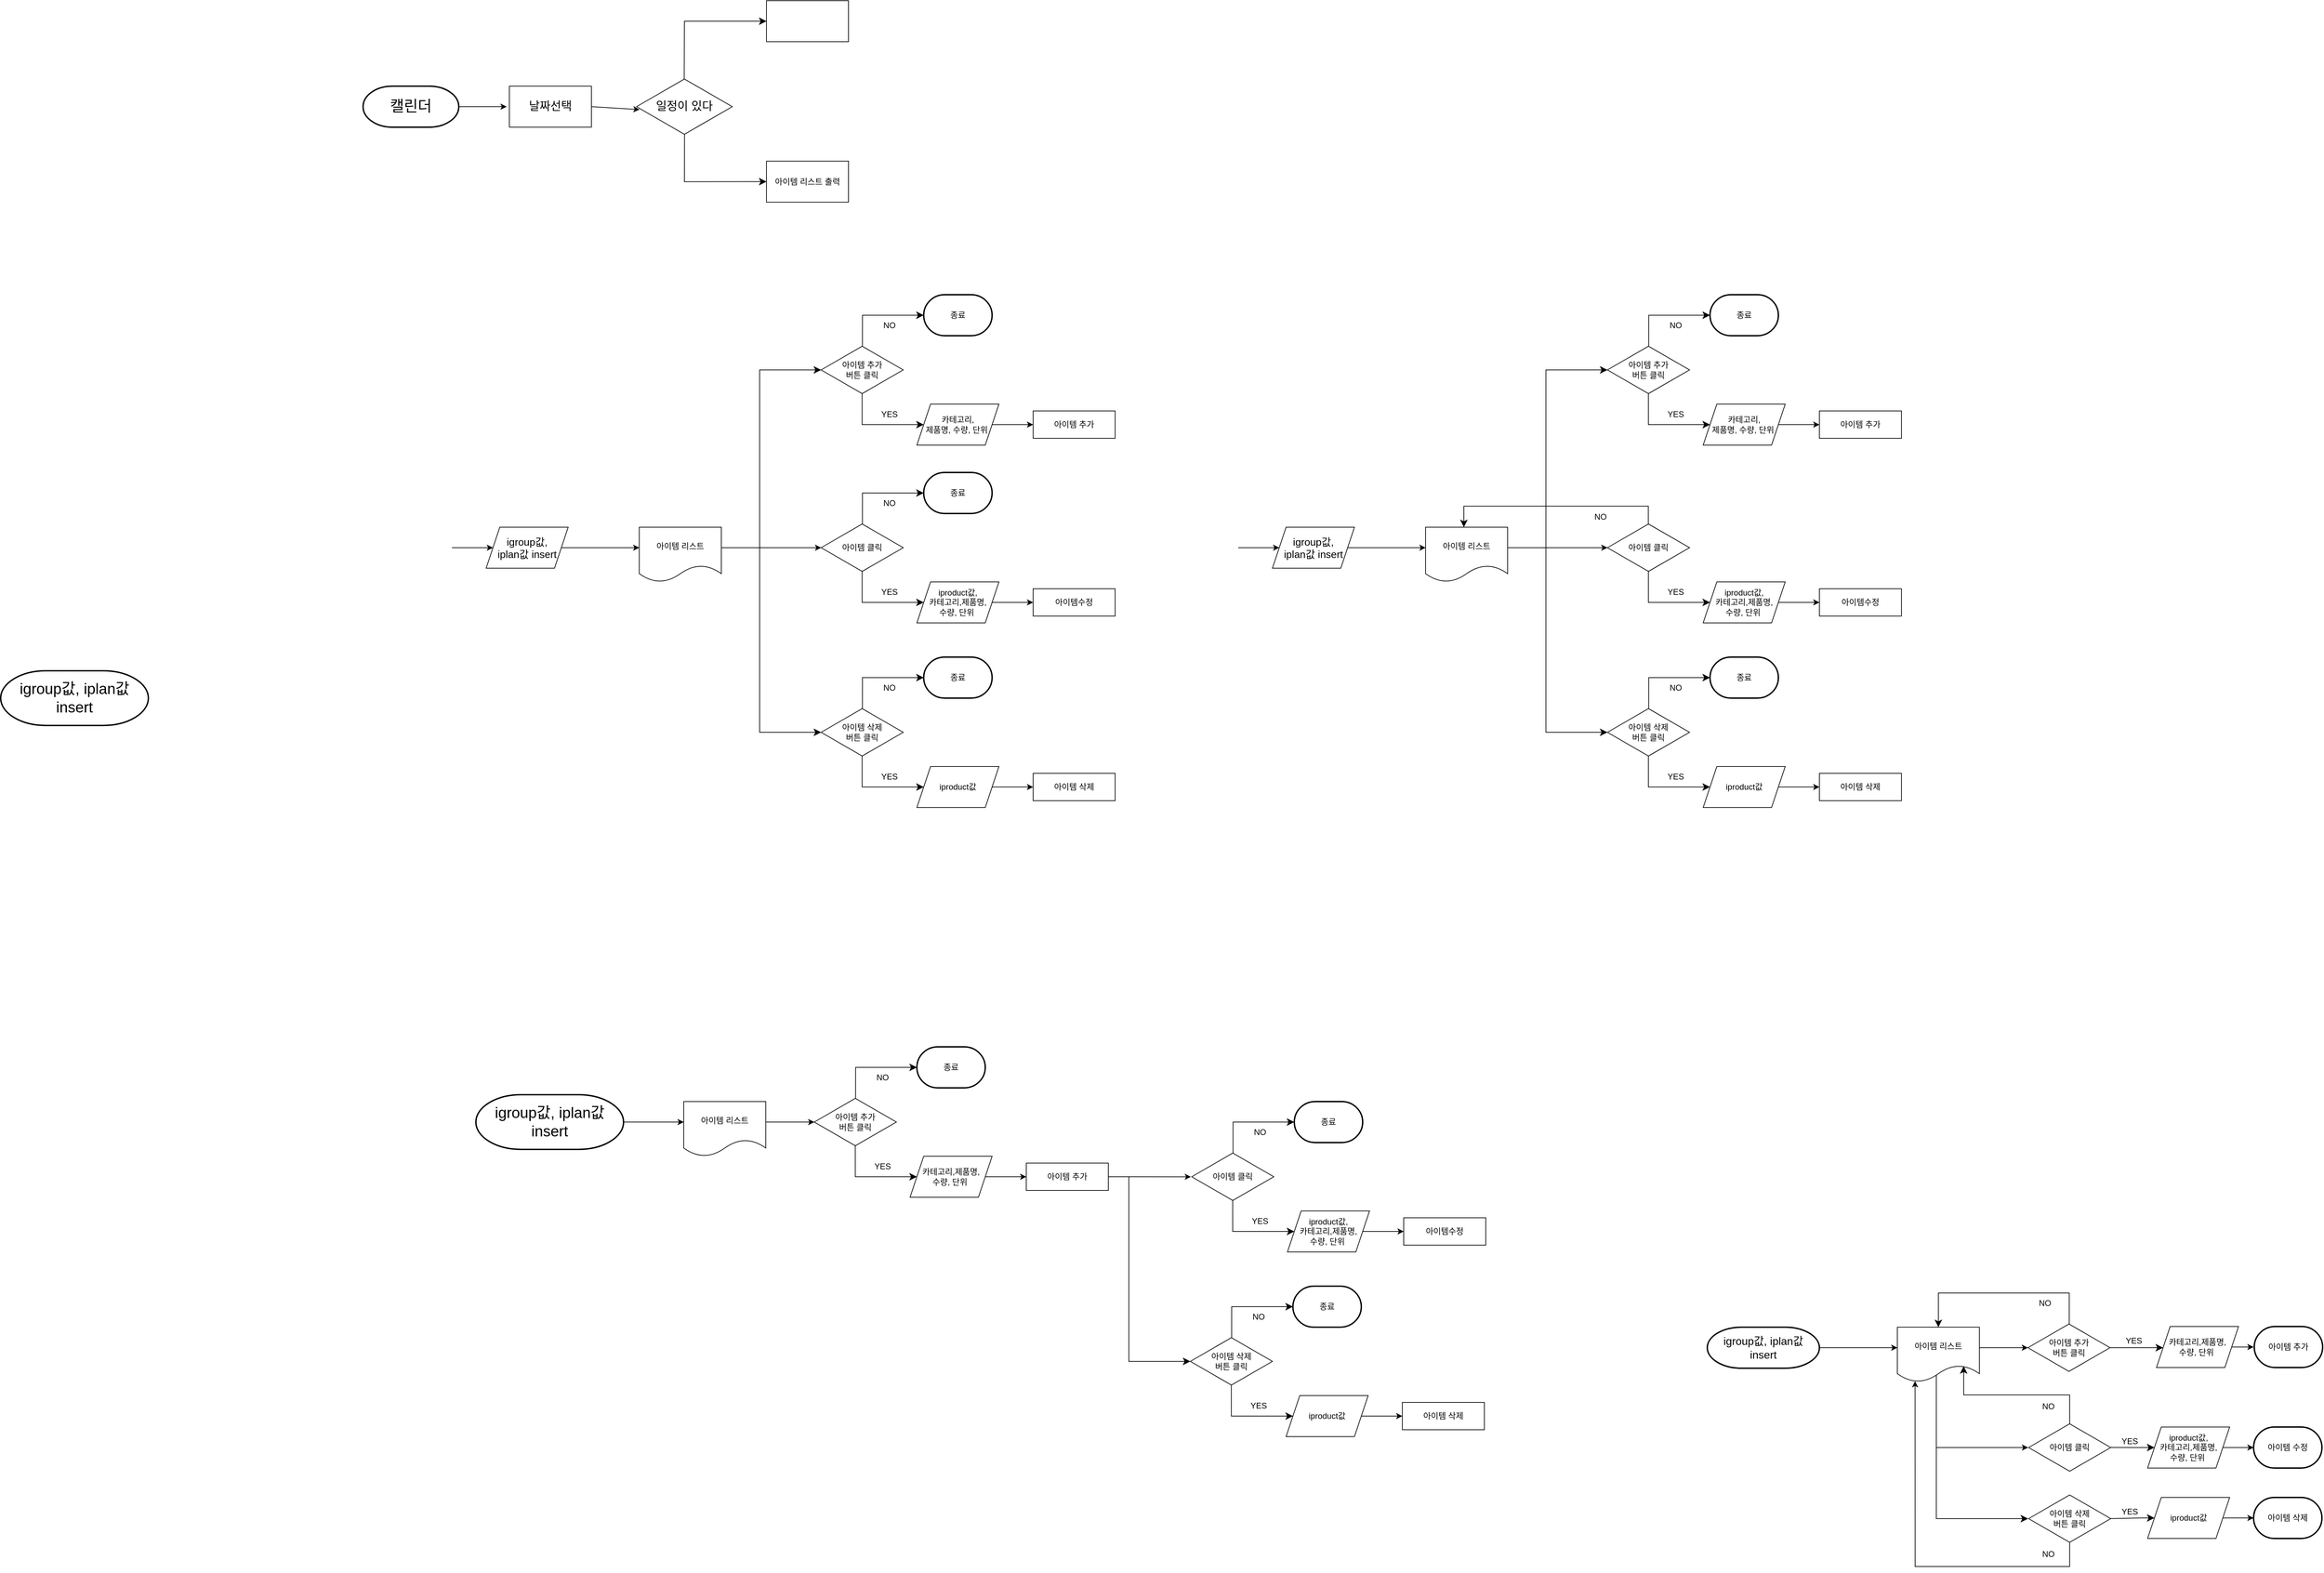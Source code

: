 <mxfile version="21.6.1" type="github">
  <diagram name="페이지-1" id="CzQE8o6cjuPT0NPIpDWt">
    <mxGraphModel dx="2514" dy="2061" grid="1" gridSize="10" guides="1" tooltips="1" connect="1" arrows="1" fold="1" page="1" pageScale="1" pageWidth="827" pageHeight="1169" math="0" shadow="0">
      <root>
        <mxCell id="0" />
        <mxCell id="1" parent="0" />
        <mxCell id="9wW0anUBlSHxmnLjOX-P-1" value="&lt;font style=&quot;font-size: 22px;&quot;&gt;캘린더&lt;/font&gt;" style="strokeWidth=2;html=1;shape=mxgraph.flowchart.terminator;whiteSpace=wrap;labelBackgroundColor=none;rounded=0;" parent="1" vertex="1">
          <mxGeometry x="-30" y="-95" width="140" height="60" as="geometry" />
        </mxCell>
        <mxCell id="9wW0anUBlSHxmnLjOX-P-4" value="" style="endArrow=classic;html=1;rounded=0;exitX=1;exitY=0.5;exitDx=0;exitDy=0;exitPerimeter=0;labelBackgroundColor=none;fontColor=default;" parent="1" source="9wW0anUBlSHxmnLjOX-P-1" edge="1">
          <mxGeometry width="50" height="50" relative="1" as="geometry">
            <mxPoint x="280" y="135" as="sourcePoint" />
            <mxPoint x="180" y="-65" as="targetPoint" />
          </mxGeometry>
        </mxCell>
        <mxCell id="9wW0anUBlSHxmnLjOX-P-6" value="아이템 리스트 출력" style="rounded=0;whiteSpace=wrap;html=1;labelBackgroundColor=none;" parent="1" vertex="1">
          <mxGeometry x="560" y="14.68" width="120" height="60" as="geometry" />
        </mxCell>
        <mxCell id="9wW0anUBlSHxmnLjOX-P-7" value="&lt;span style=&quot;font-size: 17px;&quot;&gt;일정이 있다&lt;br&gt;&lt;/span&gt;" style="html=1;whiteSpace=wrap;aspect=fixed;shape=isoRectangle;labelBackgroundColor=none;rounded=0;" parent="1" vertex="1">
          <mxGeometry x="370" y="-107" width="140" height="84" as="geometry" />
        </mxCell>
        <mxCell id="9wW0anUBlSHxmnLjOX-P-8" value="" style="edgeStyle=segmentEdgeStyle;endArrow=classic;html=1;curved=0;rounded=0;endSize=8;startSize=8;exitX=0.501;exitY=0.979;exitDx=0;exitDy=0;exitPerimeter=0;labelBackgroundColor=none;fontColor=default;" parent="1" source="9wW0anUBlSHxmnLjOX-P-7" edge="1">
          <mxGeometry width="50" height="50" relative="1" as="geometry">
            <mxPoint x="439.86" y="5.684e-14" as="sourcePoint" />
            <mxPoint x="560" y="44.68" as="targetPoint" />
            <Array as="points">
              <mxPoint x="440" y="6" />
              <mxPoint x="440" y="45" />
            </Array>
          </mxGeometry>
        </mxCell>
        <mxCell id="9wW0anUBlSHxmnLjOX-P-9" value="&lt;font style=&quot;font-size: 17px;&quot;&gt;날짜선택&lt;/font&gt;" style="rounded=0;whiteSpace=wrap;html=1;labelBackgroundColor=none;" parent="1" vertex="1">
          <mxGeometry x="184" y="-95" width="120" height="60" as="geometry" />
        </mxCell>
        <mxCell id="9wW0anUBlSHxmnLjOX-P-12" value="" style="endArrow=classic;html=1;rounded=0;exitX=1;exitY=0.5;exitDx=0;exitDy=0;entryX=0.031;entryY=0.551;entryDx=0;entryDy=0;entryPerimeter=0;labelBackgroundColor=none;fontColor=default;" parent="1" source="9wW0anUBlSHxmnLjOX-P-9" target="9wW0anUBlSHxmnLjOX-P-7" edge="1">
          <mxGeometry width="50" height="50" relative="1" as="geometry">
            <mxPoint x="400" y="365" as="sourcePoint" />
            <mxPoint x="490" y="175" as="targetPoint" />
          </mxGeometry>
        </mxCell>
        <mxCell id="9wW0anUBlSHxmnLjOX-P-13" value="" style="rounded=0;whiteSpace=wrap;html=1;labelBackgroundColor=none;" parent="1" vertex="1">
          <mxGeometry x="560" y="-220" width="120" height="60" as="geometry" />
        </mxCell>
        <mxCell id="9wW0anUBlSHxmnLjOX-P-14" value="" style="edgeStyle=segmentEdgeStyle;endArrow=classic;html=1;curved=0;rounded=0;endSize=8;startSize=8;exitX=0.498;exitY=0.023;exitDx=0;exitDy=0;exitPerimeter=0;labelBackgroundColor=none;fontColor=default;" parent="1" source="9wW0anUBlSHxmnLjOX-P-7" edge="1">
          <mxGeometry width="50" height="50" relative="1" as="geometry">
            <mxPoint x="440" y="-101" as="sourcePoint" />
            <mxPoint x="560" y="-190" as="targetPoint" />
            <Array as="points">
              <mxPoint x="440" y="-111" />
              <mxPoint x="440" y="-111" />
              <mxPoint x="440" y="-190" />
            </Array>
          </mxGeometry>
        </mxCell>
        <mxCell id="9wW0anUBlSHxmnLjOX-P-20" value="&lt;span style=&quot;font-size: 22px;&quot;&gt;igroup값, iplan값 &lt;br&gt;insert&lt;/span&gt;" style="strokeWidth=2;html=1;shape=mxgraph.flowchart.terminator;whiteSpace=wrap;labelBackgroundColor=none;rounded=0;" parent="1" vertex="1">
          <mxGeometry x="-560" y="760" width="216" height="80" as="geometry" />
        </mxCell>
        <mxCell id="9wW0anUBlSHxmnLjOX-P-21" value="" style="endArrow=classic;html=1;rounded=0;labelBackgroundColor=none;fontColor=default;exitX=1;exitY=0.5;exitDx=0;exitDy=0;" parent="1" source="u_mOpf1orK06N7zwf1A7-1" edge="1">
          <mxGeometry width="50" height="50" relative="1" as="geometry">
            <mxPoint x="268" y="554" as="sourcePoint" />
            <mxPoint x="374" y="580" as="targetPoint" />
          </mxGeometry>
        </mxCell>
        <mxCell id="9wW0anUBlSHxmnLjOX-P-25" value="" style="endArrow=classic;html=1;rounded=0;exitX=1;exitY=0.5;exitDx=0;exitDy=0;labelBackgroundColor=none;fontColor=default;" parent="1" edge="1">
          <mxGeometry width="50" height="50" relative="1" as="geometry">
            <mxPoint x="494" y="580" as="sourcePoint" />
            <mxPoint x="640" y="580" as="targetPoint" />
          </mxGeometry>
        </mxCell>
        <mxCell id="9wW0anUBlSHxmnLjOX-P-26" value="" style="edgeStyle=segmentEdgeStyle;endArrow=classic;html=1;curved=0;rounded=0;endSize=8;startSize=8;labelBackgroundColor=none;fontColor=default;" parent="1" edge="1">
          <mxGeometry width="50" height="50" relative="1" as="geometry">
            <mxPoint x="550" y="580" as="sourcePoint" />
            <mxPoint x="640" y="320" as="targetPoint" />
            <Array as="points">
              <mxPoint x="550" y="320" />
              <mxPoint x="600" y="320" />
            </Array>
          </mxGeometry>
        </mxCell>
        <mxCell id="9wW0anUBlSHxmnLjOX-P-29" value="아이템 추가" style="rounded=0;whiteSpace=wrap;html=1;labelBackgroundColor=none;" parent="1" vertex="1">
          <mxGeometry x="950" y="380" width="120" height="40" as="geometry" />
        </mxCell>
        <mxCell id="9wW0anUBlSHxmnLjOX-P-33" value="아이템 리스트" style="shape=document;whiteSpace=wrap;html=1;boundedLbl=1;labelBackgroundColor=none;rounded=0;" parent="1" vertex="1">
          <mxGeometry x="374" y="550" width="120" height="80" as="geometry" />
        </mxCell>
        <mxCell id="9wW0anUBlSHxmnLjOX-P-34" value="카테고리,&lt;br&gt;제품명, 수량, 단위&amp;nbsp;" style="shape=parallelogram;perimeter=parallelogramPerimeter;whiteSpace=wrap;html=1;fixedSize=1;labelBackgroundColor=none;rounded=0;" parent="1" vertex="1">
          <mxGeometry x="780" y="370" width="120" height="60" as="geometry" />
        </mxCell>
        <mxCell id="9wW0anUBlSHxmnLjOX-P-35" value="" style="endArrow=classic;html=1;rounded=0;entryX=0;entryY=0.5;entryDx=0;entryDy=0;exitX=1;exitY=0.5;exitDx=0;exitDy=0;labelBackgroundColor=none;fontColor=default;" parent="1" source="9wW0anUBlSHxmnLjOX-P-34" target="9wW0anUBlSHxmnLjOX-P-29" edge="1">
          <mxGeometry width="50" height="50" relative="1" as="geometry">
            <mxPoint x="1130" y="450" as="sourcePoint" />
            <mxPoint x="1150" y="410" as="targetPoint" />
          </mxGeometry>
        </mxCell>
        <mxCell id="9wW0anUBlSHxmnLjOX-P-36" value="아이템 추가&lt;br&gt;버튼 클릭" style="html=1;whiteSpace=wrap;aspect=fixed;shape=isoRectangle;labelBackgroundColor=none;rounded=0;" parent="1" vertex="1">
          <mxGeometry x="640" y="284" width="120" height="72" as="geometry" />
        </mxCell>
        <mxCell id="9wW0anUBlSHxmnLjOX-P-38" value="" style="edgeStyle=segmentEdgeStyle;endArrow=classic;html=1;curved=0;rounded=0;endSize=8;startSize=8;exitX=0.499;exitY=0.969;exitDx=0;exitDy=0;exitPerimeter=0;entryX=0;entryY=0.5;entryDx=0;entryDy=0;labelBackgroundColor=none;fontColor=default;" parent="1" source="9wW0anUBlSHxmnLjOX-P-36" target="9wW0anUBlSHxmnLjOX-P-34" edge="1">
          <mxGeometry width="50" height="50" relative="1" as="geometry">
            <mxPoint x="700" y="356" as="sourcePoint" />
            <mxPoint x="760" y="390" as="targetPoint" />
            <Array as="points">
              <mxPoint x="700" y="400" />
            </Array>
          </mxGeometry>
        </mxCell>
        <mxCell id="9wW0anUBlSHxmnLjOX-P-39" value="YES" style="text;html=1;strokeColor=none;fillColor=none;align=center;verticalAlign=middle;whiteSpace=wrap;rounded=0;labelBackgroundColor=none;" parent="1" vertex="1">
          <mxGeometry x="710" y="370" width="60" height="30" as="geometry" />
        </mxCell>
        <mxCell id="9wW0anUBlSHxmnLjOX-P-40" value="" style="edgeStyle=segmentEdgeStyle;endArrow=classic;html=1;curved=0;rounded=0;endSize=8;startSize=8;exitX=0.503;exitY=0.028;exitDx=0;exitDy=0;exitPerimeter=0;labelBackgroundColor=none;fontColor=default;" parent="1" source="9wW0anUBlSHxmnLjOX-P-36" edge="1">
          <mxGeometry width="50" height="50" relative="1" as="geometry">
            <mxPoint x="700" y="280" as="sourcePoint" />
            <mxPoint x="790" y="240" as="targetPoint" />
            <Array as="points">
              <mxPoint x="700" y="240" />
            </Array>
          </mxGeometry>
        </mxCell>
        <mxCell id="9wW0anUBlSHxmnLjOX-P-41" value="NO" style="text;html=1;strokeColor=none;fillColor=none;align=center;verticalAlign=middle;whiteSpace=wrap;rounded=0;labelBackgroundColor=none;" parent="1" vertex="1">
          <mxGeometry x="710" y="240" width="60" height="30" as="geometry" />
        </mxCell>
        <mxCell id="9wW0anUBlSHxmnLjOX-P-42" value="종료" style="strokeWidth=2;html=1;shape=mxgraph.flowchart.terminator;whiteSpace=wrap;labelBackgroundColor=none;rounded=0;" parent="1" vertex="1">
          <mxGeometry x="790" y="210" width="100" height="60" as="geometry" />
        </mxCell>
        <mxCell id="9wW0anUBlSHxmnLjOX-P-43" value="아이템 클릭" style="html=1;whiteSpace=wrap;aspect=fixed;shape=isoRectangle;labelBackgroundColor=none;rounded=0;" parent="1" vertex="1">
          <mxGeometry x="640" y="544" width="120" height="72" as="geometry" />
        </mxCell>
        <mxCell id="9wW0anUBlSHxmnLjOX-P-44" value="" style="edgeStyle=segmentEdgeStyle;endArrow=classic;html=1;curved=0;rounded=0;endSize=8;startSize=8;exitX=0.503;exitY=0.028;exitDx=0;exitDy=0;exitPerimeter=0;labelBackgroundColor=none;fontColor=default;" parent="1" source="9wW0anUBlSHxmnLjOX-P-43" edge="1">
          <mxGeometry width="50" height="50" relative="1" as="geometry">
            <mxPoint x="700" y="540" as="sourcePoint" />
            <mxPoint x="790" y="500" as="targetPoint" />
            <Array as="points">
              <mxPoint x="700" y="500" />
            </Array>
          </mxGeometry>
        </mxCell>
        <mxCell id="9wW0anUBlSHxmnLjOX-P-45" value="NO" style="text;html=1;strokeColor=none;fillColor=none;align=center;verticalAlign=middle;whiteSpace=wrap;rounded=0;labelBackgroundColor=none;" parent="1" vertex="1">
          <mxGeometry x="710" y="500" width="60" height="30" as="geometry" />
        </mxCell>
        <mxCell id="9wW0anUBlSHxmnLjOX-P-46" value="종료" style="strokeWidth=2;html=1;shape=mxgraph.flowchart.terminator;whiteSpace=wrap;labelBackgroundColor=none;rounded=0;" parent="1" vertex="1">
          <mxGeometry x="790" y="470" width="100" height="60" as="geometry" />
        </mxCell>
        <mxCell id="9wW0anUBlSHxmnLjOX-P-47" value="" style="edgeStyle=segmentEdgeStyle;endArrow=classic;html=1;curved=0;rounded=0;endSize=8;startSize=8;exitX=0.499;exitY=0.969;exitDx=0;exitDy=0;exitPerimeter=0;entryX=0;entryY=0.5;entryDx=0;entryDy=0;labelBackgroundColor=none;fontColor=default;" parent="1" source="9wW0anUBlSHxmnLjOX-P-43" target="9wW0anUBlSHxmnLjOX-P-49" edge="1">
          <mxGeometry width="50" height="50" relative="1" as="geometry">
            <mxPoint x="700" y="616" as="sourcePoint" />
            <mxPoint x="760" y="650" as="targetPoint" />
            <Array as="points">
              <mxPoint x="700" y="660" />
            </Array>
          </mxGeometry>
        </mxCell>
        <mxCell id="9wW0anUBlSHxmnLjOX-P-48" value="YES" style="text;html=1;strokeColor=none;fillColor=none;align=center;verticalAlign=middle;whiteSpace=wrap;rounded=0;labelBackgroundColor=none;" parent="1" vertex="1">
          <mxGeometry x="710" y="630" width="60" height="30" as="geometry" />
        </mxCell>
        <mxCell id="9wW0anUBlSHxmnLjOX-P-49" value="iproduct값, &lt;br&gt;카테고리,제품명, &lt;br&gt;수량, 단위&amp;nbsp;" style="shape=parallelogram;perimeter=parallelogramPerimeter;whiteSpace=wrap;html=1;fixedSize=1;labelBackgroundColor=none;rounded=0;" parent="1" vertex="1">
          <mxGeometry x="780" y="630" width="120" height="60" as="geometry" />
        </mxCell>
        <mxCell id="9wW0anUBlSHxmnLjOX-P-50" value="" style="endArrow=classic;html=1;rounded=0;entryX=0;entryY=0.5;entryDx=0;entryDy=0;exitX=1;exitY=0.5;exitDx=0;exitDy=0;labelBackgroundColor=none;fontColor=default;" parent="1" source="9wW0anUBlSHxmnLjOX-P-49" target="9wW0anUBlSHxmnLjOX-P-51" edge="1">
          <mxGeometry width="50" height="50" relative="1" as="geometry">
            <mxPoint x="1130" y="710" as="sourcePoint" />
            <mxPoint x="1150" y="670" as="targetPoint" />
          </mxGeometry>
        </mxCell>
        <mxCell id="9wW0anUBlSHxmnLjOX-P-51" value="아이템수정" style="rounded=0;whiteSpace=wrap;html=1;labelBackgroundColor=none;" parent="1" vertex="1">
          <mxGeometry x="950" y="640" width="120" height="40" as="geometry" />
        </mxCell>
        <mxCell id="9wW0anUBlSHxmnLjOX-P-52" value="아이템 삭제" style="rounded=0;whiteSpace=wrap;html=1;labelBackgroundColor=none;" parent="1" vertex="1">
          <mxGeometry x="950" y="910" width="120" height="40" as="geometry" />
        </mxCell>
        <mxCell id="9wW0anUBlSHxmnLjOX-P-53" value="iproduct값" style="shape=parallelogram;perimeter=parallelogramPerimeter;whiteSpace=wrap;html=1;fixedSize=1;labelBackgroundColor=none;rounded=0;" parent="1" vertex="1">
          <mxGeometry x="780" y="900" width="120" height="60" as="geometry" />
        </mxCell>
        <mxCell id="9wW0anUBlSHxmnLjOX-P-54" value="" style="endArrow=classic;html=1;rounded=0;entryX=0;entryY=0.5;entryDx=0;entryDy=0;exitX=1;exitY=0.5;exitDx=0;exitDy=0;labelBackgroundColor=none;fontColor=default;" parent="1" source="9wW0anUBlSHxmnLjOX-P-53" target="9wW0anUBlSHxmnLjOX-P-52" edge="1">
          <mxGeometry width="50" height="50" relative="1" as="geometry">
            <mxPoint x="1130" y="980" as="sourcePoint" />
            <mxPoint x="1150" y="940" as="targetPoint" />
          </mxGeometry>
        </mxCell>
        <mxCell id="9wW0anUBlSHxmnLjOX-P-55" value="" style="edgeStyle=segmentEdgeStyle;endArrow=classic;html=1;curved=0;rounded=0;endSize=8;startSize=8;exitX=0.499;exitY=0.969;exitDx=0;exitDy=0;exitPerimeter=0;entryX=0;entryY=0.5;entryDx=0;entryDy=0;labelBackgroundColor=none;fontColor=default;" parent="1" source="9wW0anUBlSHxmnLjOX-P-61" target="9wW0anUBlSHxmnLjOX-P-53" edge="1">
          <mxGeometry width="50" height="50" relative="1" as="geometry">
            <mxPoint x="700" y="886" as="sourcePoint" />
            <mxPoint x="760" y="920" as="targetPoint" />
            <Array as="points">
              <mxPoint x="700" y="930" />
            </Array>
          </mxGeometry>
        </mxCell>
        <mxCell id="9wW0anUBlSHxmnLjOX-P-56" value="YES" style="text;html=1;strokeColor=none;fillColor=none;align=center;verticalAlign=middle;whiteSpace=wrap;rounded=0;labelBackgroundColor=none;" parent="1" vertex="1">
          <mxGeometry x="710" y="900" width="60" height="30" as="geometry" />
        </mxCell>
        <mxCell id="9wW0anUBlSHxmnLjOX-P-57" value="" style="edgeStyle=segmentEdgeStyle;endArrow=classic;html=1;curved=0;rounded=0;endSize=8;startSize=8;exitX=0.503;exitY=0.028;exitDx=0;exitDy=0;exitPerimeter=0;labelBackgroundColor=none;fontColor=default;" parent="1" source="9wW0anUBlSHxmnLjOX-P-61" edge="1">
          <mxGeometry width="50" height="50" relative="1" as="geometry">
            <mxPoint x="700" y="810" as="sourcePoint" />
            <mxPoint x="790" y="770" as="targetPoint" />
            <Array as="points">
              <mxPoint x="700" y="770" />
            </Array>
          </mxGeometry>
        </mxCell>
        <mxCell id="9wW0anUBlSHxmnLjOX-P-58" value="NO" style="text;html=1;strokeColor=none;fillColor=none;align=center;verticalAlign=middle;whiteSpace=wrap;rounded=0;labelBackgroundColor=none;" parent="1" vertex="1">
          <mxGeometry x="710" y="770" width="60" height="30" as="geometry" />
        </mxCell>
        <mxCell id="9wW0anUBlSHxmnLjOX-P-59" value="종료" style="strokeWidth=2;html=1;shape=mxgraph.flowchart.terminator;whiteSpace=wrap;labelBackgroundColor=none;rounded=0;" parent="1" vertex="1">
          <mxGeometry x="790" y="740" width="100" height="60" as="geometry" />
        </mxCell>
        <mxCell id="9wW0anUBlSHxmnLjOX-P-60" value="" style="edgeStyle=segmentEdgeStyle;endArrow=classic;html=1;curved=0;rounded=0;endSize=8;startSize=8;labelBackgroundColor=none;fontColor=default;" parent="1" edge="1">
          <mxGeometry width="50" height="50" relative="1" as="geometry">
            <mxPoint x="550" y="580" as="sourcePoint" />
            <mxPoint x="640" y="850" as="targetPoint" />
            <Array as="points">
              <mxPoint x="550" y="850" />
              <mxPoint x="600" y="850" />
            </Array>
          </mxGeometry>
        </mxCell>
        <mxCell id="9wW0anUBlSHxmnLjOX-P-61" value="아이템 삭제&lt;br&gt;버튼 클릭" style="html=1;whiteSpace=wrap;aspect=fixed;shape=isoRectangle;labelBackgroundColor=none;rounded=0;" parent="1" vertex="1">
          <mxGeometry x="640" y="814" width="120" height="72" as="geometry" />
        </mxCell>
        <mxCell id="9wW0anUBlSHxmnLjOX-P-62" value="&lt;span style=&quot;font-size: 22px;&quot;&gt;igroup값, iplan값 &lt;br&gt;insert&lt;/span&gt;" style="strokeWidth=2;html=1;shape=mxgraph.flowchart.terminator;whiteSpace=wrap;labelBackgroundColor=none;rounded=0;" parent="1" vertex="1">
          <mxGeometry x="135" y="1380" width="216" height="80" as="geometry" />
        </mxCell>
        <mxCell id="9wW0anUBlSHxmnLjOX-P-63" value="" style="endArrow=classic;html=1;rounded=0;exitX=1;exitY=0.5;exitDx=0;exitDy=0;exitPerimeter=0;labelBackgroundColor=none;fontColor=default;" parent="1" source="9wW0anUBlSHxmnLjOX-P-62" edge="1">
          <mxGeometry width="50" height="50" relative="1" as="geometry">
            <mxPoint x="459" y="1460" as="sourcePoint" />
            <mxPoint x="439" y="1420" as="targetPoint" />
          </mxGeometry>
        </mxCell>
        <mxCell id="9wW0anUBlSHxmnLjOX-P-64" value="" style="endArrow=classic;html=1;rounded=0;exitX=1;exitY=0.5;exitDx=0;exitDy=0;labelBackgroundColor=none;fontColor=default;" parent="1" edge="1">
          <mxGeometry width="50" height="50" relative="1" as="geometry">
            <mxPoint x="484" y="1420" as="sourcePoint" />
            <mxPoint x="630" y="1420" as="targetPoint" />
          </mxGeometry>
        </mxCell>
        <mxCell id="9wW0anUBlSHxmnLjOX-P-67" value="아이템 리스트" style="shape=document;whiteSpace=wrap;html=1;boundedLbl=1;labelBackgroundColor=none;rounded=0;" parent="1" vertex="1">
          <mxGeometry x="439" y="1390" width="120" height="80" as="geometry" />
        </mxCell>
        <mxCell id="9wW0anUBlSHxmnLjOX-P-76" value="아이템 추가&lt;br&gt;버튼 클릭" style="html=1;whiteSpace=wrap;aspect=fixed;shape=isoRectangle;labelBackgroundColor=none;rounded=0;" parent="1" vertex="1">
          <mxGeometry x="630" y="1384" width="120" height="72" as="geometry" />
        </mxCell>
        <mxCell id="9wW0anUBlSHxmnLjOX-P-77" value="" style="edgeStyle=segmentEdgeStyle;endArrow=classic;html=1;curved=0;rounded=0;endSize=8;startSize=8;exitX=0.503;exitY=0.028;exitDx=0;exitDy=0;exitPerimeter=0;labelBackgroundColor=none;fontColor=default;" parent="1" source="9wW0anUBlSHxmnLjOX-P-76" edge="1">
          <mxGeometry width="50" height="50" relative="1" as="geometry">
            <mxPoint x="690" y="1380" as="sourcePoint" />
            <mxPoint x="780" y="1340" as="targetPoint" />
            <Array as="points">
              <mxPoint x="690" y="1340" />
            </Array>
          </mxGeometry>
        </mxCell>
        <mxCell id="9wW0anUBlSHxmnLjOX-P-78" value="NO" style="text;html=1;strokeColor=none;fillColor=none;align=center;verticalAlign=middle;whiteSpace=wrap;rounded=0;labelBackgroundColor=none;" parent="1" vertex="1">
          <mxGeometry x="700" y="1340" width="60" height="30" as="geometry" />
        </mxCell>
        <mxCell id="9wW0anUBlSHxmnLjOX-P-79" value="종료" style="strokeWidth=2;html=1;shape=mxgraph.flowchart.terminator;whiteSpace=wrap;labelBackgroundColor=none;rounded=0;" parent="1" vertex="1">
          <mxGeometry x="780" y="1310" width="100" height="60" as="geometry" />
        </mxCell>
        <mxCell id="9wW0anUBlSHxmnLjOX-P-80" value="" style="edgeStyle=segmentEdgeStyle;endArrow=classic;html=1;curved=0;rounded=0;endSize=8;startSize=8;exitX=0.499;exitY=0.969;exitDx=0;exitDy=0;exitPerimeter=0;entryX=0;entryY=0.5;entryDx=0;entryDy=0;labelBackgroundColor=none;fontColor=default;" parent="1" source="9wW0anUBlSHxmnLjOX-P-76" target="9wW0anUBlSHxmnLjOX-P-82" edge="1">
          <mxGeometry width="50" height="50" relative="1" as="geometry">
            <mxPoint x="690" y="1456" as="sourcePoint" />
            <mxPoint x="750" y="1490" as="targetPoint" />
            <Array as="points">
              <mxPoint x="690" y="1500" />
            </Array>
          </mxGeometry>
        </mxCell>
        <mxCell id="9wW0anUBlSHxmnLjOX-P-81" value="YES" style="text;html=1;strokeColor=none;fillColor=none;align=center;verticalAlign=middle;whiteSpace=wrap;rounded=0;labelBackgroundColor=none;" parent="1" vertex="1">
          <mxGeometry x="700" y="1470" width="60" height="30" as="geometry" />
        </mxCell>
        <mxCell id="9wW0anUBlSHxmnLjOX-P-82" value="카테고리,제품명, &lt;br&gt;수량, 단위&amp;nbsp;" style="shape=parallelogram;perimeter=parallelogramPerimeter;whiteSpace=wrap;html=1;fixedSize=1;labelBackgroundColor=none;rounded=0;" parent="1" vertex="1">
          <mxGeometry x="770" y="1470" width="120" height="60" as="geometry" />
        </mxCell>
        <mxCell id="9wW0anUBlSHxmnLjOX-P-83" value="" style="endArrow=classic;html=1;rounded=0;entryX=0;entryY=0.5;entryDx=0;entryDy=0;exitX=1;exitY=0.5;exitDx=0;exitDy=0;labelBackgroundColor=none;fontColor=default;" parent="1" source="9wW0anUBlSHxmnLjOX-P-82" target="9wW0anUBlSHxmnLjOX-P-84" edge="1">
          <mxGeometry width="50" height="50" relative="1" as="geometry">
            <mxPoint x="1120" y="1550" as="sourcePoint" />
            <mxPoint x="1140" y="1510" as="targetPoint" />
          </mxGeometry>
        </mxCell>
        <mxCell id="9wW0anUBlSHxmnLjOX-P-84" value="아이템 추가" style="rounded=0;whiteSpace=wrap;html=1;labelBackgroundColor=none;" parent="1" vertex="1">
          <mxGeometry x="940" y="1480" width="120" height="40" as="geometry" />
        </mxCell>
        <mxCell id="9wW0anUBlSHxmnLjOX-P-85" value="아이템 삭제" style="rounded=0;whiteSpace=wrap;html=1;labelBackgroundColor=none;" parent="1" vertex="1">
          <mxGeometry x="1490" y="1830" width="120" height="40" as="geometry" />
        </mxCell>
        <mxCell id="9wW0anUBlSHxmnLjOX-P-86" value="iproduct값" style="shape=parallelogram;perimeter=parallelogramPerimeter;whiteSpace=wrap;html=1;fixedSize=1;labelBackgroundColor=none;rounded=0;" parent="1" vertex="1">
          <mxGeometry x="1320" y="1820" width="120" height="60" as="geometry" />
        </mxCell>
        <mxCell id="9wW0anUBlSHxmnLjOX-P-87" value="" style="endArrow=classic;html=1;rounded=0;entryX=0;entryY=0.5;entryDx=0;entryDy=0;exitX=1;exitY=0.5;exitDx=0;exitDy=0;labelBackgroundColor=none;fontColor=default;" parent="1" source="9wW0anUBlSHxmnLjOX-P-86" target="9wW0anUBlSHxmnLjOX-P-85" edge="1">
          <mxGeometry width="50" height="50" relative="1" as="geometry">
            <mxPoint x="1670" y="1900" as="sourcePoint" />
            <mxPoint x="1690" y="1860" as="targetPoint" />
          </mxGeometry>
        </mxCell>
        <mxCell id="9wW0anUBlSHxmnLjOX-P-88" value="" style="edgeStyle=segmentEdgeStyle;endArrow=classic;html=1;curved=0;rounded=0;endSize=8;startSize=8;exitX=0.499;exitY=0.969;exitDx=0;exitDy=0;exitPerimeter=0;entryX=0;entryY=0.5;entryDx=0;entryDy=0;labelBackgroundColor=none;fontColor=default;" parent="1" source="9wW0anUBlSHxmnLjOX-P-94" target="9wW0anUBlSHxmnLjOX-P-86" edge="1">
          <mxGeometry width="50" height="50" relative="1" as="geometry">
            <mxPoint x="1240" y="1806" as="sourcePoint" />
            <mxPoint x="1300" y="1840" as="targetPoint" />
            <Array as="points">
              <mxPoint x="1240" y="1850" />
            </Array>
          </mxGeometry>
        </mxCell>
        <mxCell id="9wW0anUBlSHxmnLjOX-P-89" value="YES" style="text;html=1;strokeColor=none;fillColor=none;align=center;verticalAlign=middle;whiteSpace=wrap;rounded=0;labelBackgroundColor=none;" parent="1" vertex="1">
          <mxGeometry x="1250" y="1820" width="60" height="30" as="geometry" />
        </mxCell>
        <mxCell id="9wW0anUBlSHxmnLjOX-P-90" value="" style="edgeStyle=segmentEdgeStyle;endArrow=classic;html=1;curved=0;rounded=0;endSize=8;startSize=8;exitX=0.503;exitY=0.028;exitDx=0;exitDy=0;exitPerimeter=0;labelBackgroundColor=none;fontColor=default;" parent="1" source="9wW0anUBlSHxmnLjOX-P-94" edge="1">
          <mxGeometry width="50" height="50" relative="1" as="geometry">
            <mxPoint x="1240" y="1730" as="sourcePoint" />
            <mxPoint x="1330" y="1690" as="targetPoint" />
            <Array as="points">
              <mxPoint x="1240" y="1690" />
            </Array>
          </mxGeometry>
        </mxCell>
        <mxCell id="9wW0anUBlSHxmnLjOX-P-91" value="NO" style="text;html=1;strokeColor=none;fillColor=none;align=center;verticalAlign=middle;whiteSpace=wrap;rounded=0;labelBackgroundColor=none;" parent="1" vertex="1">
          <mxGeometry x="1250" y="1690" width="60" height="30" as="geometry" />
        </mxCell>
        <mxCell id="9wW0anUBlSHxmnLjOX-P-92" value="종료" style="strokeWidth=2;html=1;shape=mxgraph.flowchart.terminator;whiteSpace=wrap;labelBackgroundColor=none;rounded=0;" parent="1" vertex="1">
          <mxGeometry x="1330" y="1660" width="100" height="60" as="geometry" />
        </mxCell>
        <mxCell id="9wW0anUBlSHxmnLjOX-P-93" value="" style="edgeStyle=segmentEdgeStyle;endArrow=classic;html=1;curved=0;rounded=0;endSize=8;startSize=8;labelBackgroundColor=none;fontColor=default;" parent="1" edge="1">
          <mxGeometry width="50" height="50" relative="1" as="geometry">
            <mxPoint x="1090" y="1500" as="sourcePoint" />
            <mxPoint x="1180" y="1770" as="targetPoint" />
            <Array as="points">
              <mxPoint x="1090" y="1770" />
              <mxPoint x="1140" y="1770" />
            </Array>
          </mxGeometry>
        </mxCell>
        <mxCell id="9wW0anUBlSHxmnLjOX-P-94" value="아이템 삭제&lt;br&gt;버튼 클릭" style="html=1;whiteSpace=wrap;aspect=fixed;shape=isoRectangle;labelBackgroundColor=none;rounded=0;" parent="1" vertex="1">
          <mxGeometry x="1180" y="1734" width="120" height="72" as="geometry" />
        </mxCell>
        <mxCell id="9wW0anUBlSHxmnLjOX-P-95" value="아이템 클릭" style="html=1;whiteSpace=wrap;aspect=fixed;shape=isoRectangle;labelBackgroundColor=none;rounded=0;" parent="1" vertex="1">
          <mxGeometry x="1182" y="1464" width="120" height="72" as="geometry" />
        </mxCell>
        <mxCell id="9wW0anUBlSHxmnLjOX-P-96" value="" style="edgeStyle=segmentEdgeStyle;endArrow=classic;html=1;curved=0;rounded=0;endSize=8;startSize=8;exitX=0.503;exitY=0.028;exitDx=0;exitDy=0;exitPerimeter=0;labelBackgroundColor=none;fontColor=default;" parent="1" source="9wW0anUBlSHxmnLjOX-P-95" edge="1">
          <mxGeometry width="50" height="50" relative="1" as="geometry">
            <mxPoint x="1242" y="1460" as="sourcePoint" />
            <mxPoint x="1332" y="1420" as="targetPoint" />
            <Array as="points">
              <mxPoint x="1242" y="1420" />
            </Array>
          </mxGeometry>
        </mxCell>
        <mxCell id="9wW0anUBlSHxmnLjOX-P-97" value="NO" style="text;html=1;strokeColor=none;fillColor=none;align=center;verticalAlign=middle;whiteSpace=wrap;rounded=0;labelBackgroundColor=none;" parent="1" vertex="1">
          <mxGeometry x="1252" y="1420" width="60" height="30" as="geometry" />
        </mxCell>
        <mxCell id="9wW0anUBlSHxmnLjOX-P-98" value="종료" style="strokeWidth=2;html=1;shape=mxgraph.flowchart.terminator;whiteSpace=wrap;labelBackgroundColor=none;rounded=0;" parent="1" vertex="1">
          <mxGeometry x="1332" y="1390" width="100" height="60" as="geometry" />
        </mxCell>
        <mxCell id="9wW0anUBlSHxmnLjOX-P-99" value="" style="edgeStyle=segmentEdgeStyle;endArrow=classic;html=1;curved=0;rounded=0;endSize=8;startSize=8;exitX=0.499;exitY=0.969;exitDx=0;exitDy=0;exitPerimeter=0;entryX=0;entryY=0.5;entryDx=0;entryDy=0;labelBackgroundColor=none;fontColor=default;" parent="1" source="9wW0anUBlSHxmnLjOX-P-95" target="9wW0anUBlSHxmnLjOX-P-101" edge="1">
          <mxGeometry width="50" height="50" relative="1" as="geometry">
            <mxPoint x="1242" y="1536" as="sourcePoint" />
            <mxPoint x="1302" y="1570" as="targetPoint" />
            <Array as="points">
              <mxPoint x="1242" y="1580" />
            </Array>
          </mxGeometry>
        </mxCell>
        <mxCell id="9wW0anUBlSHxmnLjOX-P-100" value="YES" style="text;html=1;strokeColor=none;fillColor=none;align=center;verticalAlign=middle;whiteSpace=wrap;rounded=0;labelBackgroundColor=none;" parent="1" vertex="1">
          <mxGeometry x="1252" y="1550" width="60" height="30" as="geometry" />
        </mxCell>
        <mxCell id="9wW0anUBlSHxmnLjOX-P-101" value="iproduct값, &lt;br&gt;카테고리,제품명, &lt;br&gt;수량, 단위&amp;nbsp;" style="shape=parallelogram;perimeter=parallelogramPerimeter;whiteSpace=wrap;html=1;fixedSize=1;labelBackgroundColor=none;rounded=0;" parent="1" vertex="1">
          <mxGeometry x="1322" y="1550" width="120" height="60" as="geometry" />
        </mxCell>
        <mxCell id="9wW0anUBlSHxmnLjOX-P-102" value="" style="endArrow=classic;html=1;rounded=0;entryX=0;entryY=0.5;entryDx=0;entryDy=0;exitX=1;exitY=0.5;exitDx=0;exitDy=0;labelBackgroundColor=none;fontColor=default;" parent="1" source="9wW0anUBlSHxmnLjOX-P-101" target="9wW0anUBlSHxmnLjOX-P-103" edge="1">
          <mxGeometry width="50" height="50" relative="1" as="geometry">
            <mxPoint x="1672" y="1630" as="sourcePoint" />
            <mxPoint x="1692" y="1590" as="targetPoint" />
          </mxGeometry>
        </mxCell>
        <mxCell id="9wW0anUBlSHxmnLjOX-P-103" value="아이템수정" style="rounded=0;whiteSpace=wrap;html=1;labelBackgroundColor=none;" parent="1" vertex="1">
          <mxGeometry x="1492" y="1560" width="120" height="40" as="geometry" />
        </mxCell>
        <mxCell id="9wW0anUBlSHxmnLjOX-P-104" value="" style="endArrow=classic;html=1;rounded=0;exitX=1;exitY=0.5;exitDx=0;exitDy=0;entryX=-0.01;entryY=0.501;entryDx=0;entryDy=0;entryPerimeter=0;labelBackgroundColor=none;fontColor=default;" parent="1" source="9wW0anUBlSHxmnLjOX-P-84" target="9wW0anUBlSHxmnLjOX-P-95" edge="1">
          <mxGeometry width="50" height="50" relative="1" as="geometry">
            <mxPoint x="1170" y="1490" as="sourcePoint" />
            <mxPoint x="1220" y="1440" as="targetPoint" />
          </mxGeometry>
        </mxCell>
        <mxCell id="u_mOpf1orK06N7zwf1A7-1" value="&lt;font style=&quot;font-size: 15px;&quot;&gt;igroup값, &lt;br&gt;iplan값 insert&lt;/font&gt;" style="shape=parallelogram;perimeter=parallelogramPerimeter;whiteSpace=wrap;html=1;fixedSize=1;rounded=0;" vertex="1" parent="1">
          <mxGeometry x="150" y="550" width="120" height="60" as="geometry" />
        </mxCell>
        <mxCell id="u_mOpf1orK06N7zwf1A7-2" value="" style="endArrow=classic;html=1;rounded=0;labelBackgroundColor=none;fontColor=default;entryX=0;entryY=0.5;entryDx=0;entryDy=0;" edge="1" parent="1" target="u_mOpf1orK06N7zwf1A7-1">
          <mxGeometry width="50" height="50" relative="1" as="geometry">
            <mxPoint x="100" y="580" as="sourcePoint" />
            <mxPoint x="154" y="579.75" as="targetPoint" />
          </mxGeometry>
        </mxCell>
        <mxCell id="u_mOpf1orK06N7zwf1A7-3" value="" style="endArrow=classic;html=1;rounded=0;labelBackgroundColor=none;fontColor=default;exitX=1;exitY=0.5;exitDx=0;exitDy=0;" edge="1" source="u_mOpf1orK06N7zwf1A7-35" parent="1">
          <mxGeometry width="50" height="50" relative="1" as="geometry">
            <mxPoint x="1418" y="554" as="sourcePoint" />
            <mxPoint x="1524" y="580" as="targetPoint" />
          </mxGeometry>
        </mxCell>
        <mxCell id="u_mOpf1orK06N7zwf1A7-4" value="" style="endArrow=classic;html=1;rounded=0;exitX=1;exitY=0.5;exitDx=0;exitDy=0;labelBackgroundColor=none;fontColor=default;" edge="1" parent="1">
          <mxGeometry width="50" height="50" relative="1" as="geometry">
            <mxPoint x="1644" y="580" as="sourcePoint" />
            <mxPoint x="1790" y="580" as="targetPoint" />
          </mxGeometry>
        </mxCell>
        <mxCell id="u_mOpf1orK06N7zwf1A7-5" value="" style="edgeStyle=segmentEdgeStyle;endArrow=classic;html=1;curved=0;rounded=0;endSize=8;startSize=8;labelBackgroundColor=none;fontColor=default;" edge="1" parent="1">
          <mxGeometry width="50" height="50" relative="1" as="geometry">
            <mxPoint x="1700" y="580" as="sourcePoint" />
            <mxPoint x="1790" y="320" as="targetPoint" />
            <Array as="points">
              <mxPoint x="1700" y="320" />
              <mxPoint x="1750" y="320" />
            </Array>
          </mxGeometry>
        </mxCell>
        <mxCell id="u_mOpf1orK06N7zwf1A7-6" value="아이템 추가" style="rounded=0;whiteSpace=wrap;html=1;labelBackgroundColor=none;" vertex="1" parent="1">
          <mxGeometry x="2100" y="380" width="120" height="40" as="geometry" />
        </mxCell>
        <mxCell id="u_mOpf1orK06N7zwf1A7-7" value="아이템 리스트" style="shape=document;whiteSpace=wrap;html=1;boundedLbl=1;labelBackgroundColor=none;rounded=0;" vertex="1" parent="1">
          <mxGeometry x="1524" y="550" width="120" height="80" as="geometry" />
        </mxCell>
        <mxCell id="u_mOpf1orK06N7zwf1A7-8" value="카테고리,&lt;br&gt;제품명, 수량, 단위&amp;nbsp;" style="shape=parallelogram;perimeter=parallelogramPerimeter;whiteSpace=wrap;html=1;fixedSize=1;labelBackgroundColor=none;rounded=0;" vertex="1" parent="1">
          <mxGeometry x="1930" y="370" width="120" height="60" as="geometry" />
        </mxCell>
        <mxCell id="u_mOpf1orK06N7zwf1A7-9" value="" style="endArrow=classic;html=1;rounded=0;entryX=0;entryY=0.5;entryDx=0;entryDy=0;exitX=1;exitY=0.5;exitDx=0;exitDy=0;labelBackgroundColor=none;fontColor=default;" edge="1" source="u_mOpf1orK06N7zwf1A7-8" target="u_mOpf1orK06N7zwf1A7-6" parent="1">
          <mxGeometry width="50" height="50" relative="1" as="geometry">
            <mxPoint x="2280" y="450" as="sourcePoint" />
            <mxPoint x="2300" y="410" as="targetPoint" />
          </mxGeometry>
        </mxCell>
        <mxCell id="u_mOpf1orK06N7zwf1A7-10" value="아이템 추가&lt;br&gt;버튼 클릭" style="html=1;whiteSpace=wrap;aspect=fixed;shape=isoRectangle;labelBackgroundColor=none;rounded=0;" vertex="1" parent="1">
          <mxGeometry x="1790" y="284" width="120" height="72" as="geometry" />
        </mxCell>
        <mxCell id="u_mOpf1orK06N7zwf1A7-11" value="" style="edgeStyle=segmentEdgeStyle;endArrow=classic;html=1;curved=0;rounded=0;endSize=8;startSize=8;exitX=0.499;exitY=0.969;exitDx=0;exitDy=0;exitPerimeter=0;entryX=0;entryY=0.5;entryDx=0;entryDy=0;labelBackgroundColor=none;fontColor=default;" edge="1" source="u_mOpf1orK06N7zwf1A7-10" target="u_mOpf1orK06N7zwf1A7-8" parent="1">
          <mxGeometry width="50" height="50" relative="1" as="geometry">
            <mxPoint x="1850" y="356" as="sourcePoint" />
            <mxPoint x="1910" y="390" as="targetPoint" />
            <Array as="points">
              <mxPoint x="1850" y="400" />
            </Array>
          </mxGeometry>
        </mxCell>
        <mxCell id="u_mOpf1orK06N7zwf1A7-12" value="YES" style="text;html=1;strokeColor=none;fillColor=none;align=center;verticalAlign=middle;whiteSpace=wrap;rounded=0;labelBackgroundColor=none;" vertex="1" parent="1">
          <mxGeometry x="1860" y="370" width="60" height="30" as="geometry" />
        </mxCell>
        <mxCell id="u_mOpf1orK06N7zwf1A7-13" value="" style="edgeStyle=segmentEdgeStyle;endArrow=classic;html=1;curved=0;rounded=0;endSize=8;startSize=8;exitX=0.503;exitY=0.028;exitDx=0;exitDy=0;exitPerimeter=0;labelBackgroundColor=none;fontColor=default;" edge="1" source="u_mOpf1orK06N7zwf1A7-10" parent="1">
          <mxGeometry width="50" height="50" relative="1" as="geometry">
            <mxPoint x="1850" y="280" as="sourcePoint" />
            <mxPoint x="1940" y="240" as="targetPoint" />
            <Array as="points">
              <mxPoint x="1850" y="240" />
            </Array>
          </mxGeometry>
        </mxCell>
        <mxCell id="u_mOpf1orK06N7zwf1A7-14" value="NO" style="text;html=1;strokeColor=none;fillColor=none;align=center;verticalAlign=middle;whiteSpace=wrap;rounded=0;labelBackgroundColor=none;" vertex="1" parent="1">
          <mxGeometry x="1860" y="240" width="60" height="30" as="geometry" />
        </mxCell>
        <mxCell id="u_mOpf1orK06N7zwf1A7-15" value="종료" style="strokeWidth=2;html=1;shape=mxgraph.flowchart.terminator;whiteSpace=wrap;labelBackgroundColor=none;rounded=0;" vertex="1" parent="1">
          <mxGeometry x="1940" y="210" width="100" height="60" as="geometry" />
        </mxCell>
        <mxCell id="u_mOpf1orK06N7zwf1A7-16" value="아이템 클릭" style="html=1;whiteSpace=wrap;aspect=fixed;shape=isoRectangle;labelBackgroundColor=none;rounded=0;" vertex="1" parent="1">
          <mxGeometry x="1790" y="544" width="120" height="72" as="geometry" />
        </mxCell>
        <mxCell id="u_mOpf1orK06N7zwf1A7-18" value="NO" style="text;html=1;strokeColor=none;fillColor=none;align=center;verticalAlign=middle;whiteSpace=wrap;rounded=0;labelBackgroundColor=none;" vertex="1" parent="1">
          <mxGeometry x="1750" y="520" width="60" height="30" as="geometry" />
        </mxCell>
        <mxCell id="u_mOpf1orK06N7zwf1A7-20" value="" style="edgeStyle=segmentEdgeStyle;endArrow=classic;html=1;curved=0;rounded=0;endSize=8;startSize=8;exitX=0.499;exitY=0.969;exitDx=0;exitDy=0;exitPerimeter=0;entryX=0;entryY=0.5;entryDx=0;entryDy=0;labelBackgroundColor=none;fontColor=default;" edge="1" source="u_mOpf1orK06N7zwf1A7-16" target="u_mOpf1orK06N7zwf1A7-22" parent="1">
          <mxGeometry width="50" height="50" relative="1" as="geometry">
            <mxPoint x="1850" y="616" as="sourcePoint" />
            <mxPoint x="1910" y="650" as="targetPoint" />
            <Array as="points">
              <mxPoint x="1850" y="660" />
            </Array>
          </mxGeometry>
        </mxCell>
        <mxCell id="u_mOpf1orK06N7zwf1A7-21" value="YES" style="text;html=1;strokeColor=none;fillColor=none;align=center;verticalAlign=middle;whiteSpace=wrap;rounded=0;labelBackgroundColor=none;" vertex="1" parent="1">
          <mxGeometry x="1860" y="630" width="60" height="30" as="geometry" />
        </mxCell>
        <mxCell id="u_mOpf1orK06N7zwf1A7-22" value="iproduct값, &lt;br&gt;카테고리,제품명, &lt;br&gt;수량, 단위&amp;nbsp;" style="shape=parallelogram;perimeter=parallelogramPerimeter;whiteSpace=wrap;html=1;fixedSize=1;labelBackgroundColor=none;rounded=0;" vertex="1" parent="1">
          <mxGeometry x="1930" y="630" width="120" height="60" as="geometry" />
        </mxCell>
        <mxCell id="u_mOpf1orK06N7zwf1A7-23" value="" style="endArrow=classic;html=1;rounded=0;entryX=0;entryY=0.5;entryDx=0;entryDy=0;exitX=1;exitY=0.5;exitDx=0;exitDy=0;labelBackgroundColor=none;fontColor=default;" edge="1" source="u_mOpf1orK06N7zwf1A7-22" target="u_mOpf1orK06N7zwf1A7-24" parent="1">
          <mxGeometry width="50" height="50" relative="1" as="geometry">
            <mxPoint x="2280" y="710" as="sourcePoint" />
            <mxPoint x="2300" y="670" as="targetPoint" />
          </mxGeometry>
        </mxCell>
        <mxCell id="u_mOpf1orK06N7zwf1A7-24" value="아이템수정" style="rounded=0;whiteSpace=wrap;html=1;labelBackgroundColor=none;" vertex="1" parent="1">
          <mxGeometry x="2100" y="640" width="120" height="40" as="geometry" />
        </mxCell>
        <mxCell id="u_mOpf1orK06N7zwf1A7-25" value="아이템 삭제" style="rounded=0;whiteSpace=wrap;html=1;labelBackgroundColor=none;" vertex="1" parent="1">
          <mxGeometry x="2100" y="910" width="120" height="40" as="geometry" />
        </mxCell>
        <mxCell id="u_mOpf1orK06N7zwf1A7-26" value="iproduct값" style="shape=parallelogram;perimeter=parallelogramPerimeter;whiteSpace=wrap;html=1;fixedSize=1;labelBackgroundColor=none;rounded=0;" vertex="1" parent="1">
          <mxGeometry x="1930" y="900" width="120" height="60" as="geometry" />
        </mxCell>
        <mxCell id="u_mOpf1orK06N7zwf1A7-27" value="" style="endArrow=classic;html=1;rounded=0;entryX=0;entryY=0.5;entryDx=0;entryDy=0;exitX=1;exitY=0.5;exitDx=0;exitDy=0;labelBackgroundColor=none;fontColor=default;" edge="1" source="u_mOpf1orK06N7zwf1A7-26" target="u_mOpf1orK06N7zwf1A7-25" parent="1">
          <mxGeometry width="50" height="50" relative="1" as="geometry">
            <mxPoint x="2280" y="980" as="sourcePoint" />
            <mxPoint x="2300" y="940" as="targetPoint" />
          </mxGeometry>
        </mxCell>
        <mxCell id="u_mOpf1orK06N7zwf1A7-28" value="" style="edgeStyle=segmentEdgeStyle;endArrow=classic;html=1;curved=0;rounded=0;endSize=8;startSize=8;exitX=0.499;exitY=0.969;exitDx=0;exitDy=0;exitPerimeter=0;entryX=0;entryY=0.5;entryDx=0;entryDy=0;labelBackgroundColor=none;fontColor=default;" edge="1" source="u_mOpf1orK06N7zwf1A7-34" target="u_mOpf1orK06N7zwf1A7-26" parent="1">
          <mxGeometry width="50" height="50" relative="1" as="geometry">
            <mxPoint x="1850" y="886" as="sourcePoint" />
            <mxPoint x="1910" y="920" as="targetPoint" />
            <Array as="points">
              <mxPoint x="1850" y="930" />
            </Array>
          </mxGeometry>
        </mxCell>
        <mxCell id="u_mOpf1orK06N7zwf1A7-29" value="YES" style="text;html=1;strokeColor=none;fillColor=none;align=center;verticalAlign=middle;whiteSpace=wrap;rounded=0;labelBackgroundColor=none;" vertex="1" parent="1">
          <mxGeometry x="1860" y="900" width="60" height="30" as="geometry" />
        </mxCell>
        <mxCell id="u_mOpf1orK06N7zwf1A7-30" value="" style="edgeStyle=segmentEdgeStyle;endArrow=classic;html=1;curved=0;rounded=0;endSize=8;startSize=8;exitX=0.503;exitY=0.028;exitDx=0;exitDy=0;exitPerimeter=0;labelBackgroundColor=none;fontColor=default;" edge="1" source="u_mOpf1orK06N7zwf1A7-34" parent="1">
          <mxGeometry width="50" height="50" relative="1" as="geometry">
            <mxPoint x="1850" y="810" as="sourcePoint" />
            <mxPoint x="1940" y="770" as="targetPoint" />
            <Array as="points">
              <mxPoint x="1850" y="770" />
            </Array>
          </mxGeometry>
        </mxCell>
        <mxCell id="u_mOpf1orK06N7zwf1A7-31" value="NO" style="text;html=1;strokeColor=none;fillColor=none;align=center;verticalAlign=middle;whiteSpace=wrap;rounded=0;labelBackgroundColor=none;" vertex="1" parent="1">
          <mxGeometry x="1860" y="770" width="60" height="30" as="geometry" />
        </mxCell>
        <mxCell id="u_mOpf1orK06N7zwf1A7-32" value="종료" style="strokeWidth=2;html=1;shape=mxgraph.flowchart.terminator;whiteSpace=wrap;labelBackgroundColor=none;rounded=0;" vertex="1" parent="1">
          <mxGeometry x="1940" y="740" width="100" height="60" as="geometry" />
        </mxCell>
        <mxCell id="u_mOpf1orK06N7zwf1A7-33" value="" style="edgeStyle=segmentEdgeStyle;endArrow=classic;html=1;curved=0;rounded=0;endSize=8;startSize=8;labelBackgroundColor=none;fontColor=default;" edge="1" parent="1">
          <mxGeometry width="50" height="50" relative="1" as="geometry">
            <mxPoint x="1700" y="580" as="sourcePoint" />
            <mxPoint x="1790" y="850" as="targetPoint" />
            <Array as="points">
              <mxPoint x="1700" y="850" />
              <mxPoint x="1750" y="850" />
            </Array>
          </mxGeometry>
        </mxCell>
        <mxCell id="u_mOpf1orK06N7zwf1A7-34" value="아이템 삭제&lt;br&gt;버튼 클릭" style="html=1;whiteSpace=wrap;aspect=fixed;shape=isoRectangle;labelBackgroundColor=none;rounded=0;" vertex="1" parent="1">
          <mxGeometry x="1790" y="814" width="120" height="72" as="geometry" />
        </mxCell>
        <mxCell id="u_mOpf1orK06N7zwf1A7-35" value="&lt;font style=&quot;font-size: 15px;&quot;&gt;igroup값, &lt;br&gt;iplan값 insert&lt;/font&gt;" style="shape=parallelogram;perimeter=parallelogramPerimeter;whiteSpace=wrap;html=1;fixedSize=1;rounded=0;" vertex="1" parent="1">
          <mxGeometry x="1300" y="550" width="120" height="60" as="geometry" />
        </mxCell>
        <mxCell id="u_mOpf1orK06N7zwf1A7-36" value="" style="endArrow=classic;html=1;rounded=0;labelBackgroundColor=none;fontColor=default;entryX=0;entryY=0.5;entryDx=0;entryDy=0;" edge="1" target="u_mOpf1orK06N7zwf1A7-35" parent="1">
          <mxGeometry width="50" height="50" relative="1" as="geometry">
            <mxPoint x="1250" y="580" as="sourcePoint" />
            <mxPoint x="1304" y="579.75" as="targetPoint" />
          </mxGeometry>
        </mxCell>
        <mxCell id="u_mOpf1orK06N7zwf1A7-37" value="" style="edgeStyle=elbowEdgeStyle;elbow=vertical;endArrow=classic;html=1;curved=0;rounded=0;endSize=8;startSize=8;entryX=0.318;entryY=0.01;entryDx=0;entryDy=0;entryPerimeter=0;exitX=0.498;exitY=0.031;exitDx=0;exitDy=0;exitPerimeter=0;" edge="1" parent="1" source="u_mOpf1orK06N7zwf1A7-16">
          <mxGeometry width="50" height="50" relative="1" as="geometry">
            <mxPoint x="1867.84" y="544.2" as="sourcePoint" />
            <mxPoint x="1580.0" y="550.0" as="targetPoint" />
            <Array as="points">
              <mxPoint x="1737.84" y="519.2" />
            </Array>
          </mxGeometry>
        </mxCell>
        <mxCell id="u_mOpf1orK06N7zwf1A7-42" value="&lt;span style=&quot;font-size: 16px;&quot;&gt;igroup값, iplan값 &lt;br&gt;insert&lt;/span&gt;" style="strokeWidth=2;html=1;shape=mxgraph.flowchart.terminator;whiteSpace=wrap;labelBackgroundColor=none;rounded=0;" vertex="1" parent="1">
          <mxGeometry x="1936" y="1720" width="164" height="60" as="geometry" />
        </mxCell>
        <mxCell id="u_mOpf1orK06N7zwf1A7-43" value="" style="endArrow=classic;html=1;rounded=0;exitX=1;exitY=0.5;exitDx=0;exitDy=0;exitPerimeter=0;labelBackgroundColor=none;fontColor=default;" edge="1" source="u_mOpf1orK06N7zwf1A7-42" parent="1">
          <mxGeometry width="50" height="50" relative="1" as="geometry">
            <mxPoint x="2234" y="1790" as="sourcePoint" />
            <mxPoint x="2214" y="1750" as="targetPoint" />
          </mxGeometry>
        </mxCell>
        <mxCell id="u_mOpf1orK06N7zwf1A7-44" value="" style="endArrow=classic;html=1;rounded=0;exitX=1;exitY=0.5;exitDx=0;exitDy=0;labelBackgroundColor=none;fontColor=default;" edge="1" parent="1">
          <mxGeometry width="50" height="50" relative="1" as="geometry">
            <mxPoint x="2259" y="1750" as="sourcePoint" />
            <mxPoint x="2405" y="1750" as="targetPoint" />
          </mxGeometry>
        </mxCell>
        <mxCell id="u_mOpf1orK06N7zwf1A7-45" value="아이템 리스트" style="shape=document;whiteSpace=wrap;html=1;boundedLbl=1;labelBackgroundColor=none;rounded=0;" vertex="1" parent="1">
          <mxGeometry x="2214" y="1720" width="120" height="80" as="geometry" />
        </mxCell>
        <mxCell id="u_mOpf1orK06N7zwf1A7-46" value="아이템 추가&lt;br&gt;버튼 클릭" style="html=1;whiteSpace=wrap;aspect=fixed;shape=isoRectangle;labelBackgroundColor=none;rounded=0;" vertex="1" parent="1">
          <mxGeometry x="2405" y="1714" width="120" height="72" as="geometry" />
        </mxCell>
        <mxCell id="u_mOpf1orK06N7zwf1A7-47" value="" style="edgeStyle=segmentEdgeStyle;endArrow=classic;html=1;curved=0;rounded=0;endSize=8;startSize=8;exitX=0.503;exitY=0.028;exitDx=0;exitDy=0;exitPerimeter=0;labelBackgroundColor=none;fontColor=default;entryX=0.5;entryY=0;entryDx=0;entryDy=0;" edge="1" source="u_mOpf1orK06N7zwf1A7-46" parent="1" target="u_mOpf1orK06N7zwf1A7-45">
          <mxGeometry width="50" height="50" relative="1" as="geometry">
            <mxPoint x="2465" y="1710" as="sourcePoint" />
            <mxPoint x="2270" y="1670" as="targetPoint" />
            <Array as="points">
              <mxPoint x="2465" y="1670" />
              <mxPoint x="2274" y="1670" />
            </Array>
          </mxGeometry>
        </mxCell>
        <mxCell id="u_mOpf1orK06N7zwf1A7-48" value="NO" style="text;html=1;strokeColor=none;fillColor=none;align=center;verticalAlign=middle;whiteSpace=wrap;rounded=0;labelBackgroundColor=none;" vertex="1" parent="1">
          <mxGeometry x="2400" y="1670" width="60" height="30" as="geometry" />
        </mxCell>
        <mxCell id="u_mOpf1orK06N7zwf1A7-50" value="" style="edgeStyle=segmentEdgeStyle;endArrow=classic;html=1;curved=0;rounded=0;endSize=8;startSize=8;labelBackgroundColor=none;fontColor=default;exitX=0.998;exitY=0.5;exitDx=0;exitDy=0;exitPerimeter=0;" edge="1" source="u_mOpf1orK06N7zwf1A7-46" target="u_mOpf1orK06N7zwf1A7-52" parent="1">
          <mxGeometry width="50" height="50" relative="1" as="geometry">
            <mxPoint x="2530" y="1750" as="sourcePoint" />
            <mxPoint x="2570" y="1749" as="targetPoint" />
            <Array as="points" />
          </mxGeometry>
        </mxCell>
        <mxCell id="u_mOpf1orK06N7zwf1A7-51" value="YES" style="text;html=1;strokeColor=none;fillColor=none;align=center;verticalAlign=middle;whiteSpace=wrap;rounded=0;labelBackgroundColor=none;" vertex="1" parent="1">
          <mxGeometry x="2530" y="1725" width="60" height="30" as="geometry" />
        </mxCell>
        <mxCell id="u_mOpf1orK06N7zwf1A7-52" value="카테고리,제품명, &lt;br&gt;수량, 단위&amp;nbsp;" style="shape=parallelogram;perimeter=parallelogramPerimeter;whiteSpace=wrap;html=1;fixedSize=1;labelBackgroundColor=none;rounded=0;" vertex="1" parent="1">
          <mxGeometry x="2593" y="1719" width="120" height="60" as="geometry" />
        </mxCell>
        <mxCell id="u_mOpf1orK06N7zwf1A7-53" value="" style="endArrow=classic;html=1;rounded=0;exitX=1;exitY=0.5;exitDx=0;exitDy=0;labelBackgroundColor=none;fontColor=default;" edge="1" source="u_mOpf1orK06N7zwf1A7-52" parent="1">
          <mxGeometry width="50" height="50" relative="1" as="geometry">
            <mxPoint x="2930" y="1799" as="sourcePoint" />
            <mxPoint x="2735" y="1749" as="targetPoint" />
          </mxGeometry>
        </mxCell>
        <mxCell id="u_mOpf1orK06N7zwf1A7-63" value="" style="edgeStyle=segmentEdgeStyle;endArrow=classic;html=1;curved=0;rounded=0;endSize=8;startSize=8;labelBackgroundColor=none;fontColor=default;entryX=-0.006;entryY=0.5;entryDx=0;entryDy=0;entryPerimeter=0;" edge="1" parent="1" target="u_mOpf1orK06N7zwf1A7-79">
          <mxGeometry width="50" height="50" relative="1" as="geometry">
            <mxPoint x="2271" y="1790" as="sourcePoint" />
            <mxPoint x="2390" y="2000" as="targetPoint" />
            <Array as="points">
              <mxPoint x="2271" y="2000" />
            </Array>
          </mxGeometry>
        </mxCell>
        <mxCell id="u_mOpf1orK06N7zwf1A7-65" value="아이템 클릭" style="html=1;whiteSpace=wrap;aspect=fixed;shape=isoRectangle;labelBackgroundColor=none;rounded=0;" vertex="1" parent="1">
          <mxGeometry x="2406" y="1860" width="120" height="72" as="geometry" />
        </mxCell>
        <mxCell id="u_mOpf1orK06N7zwf1A7-66" value="" style="edgeStyle=segmentEdgeStyle;endArrow=classic;html=1;curved=0;rounded=0;endSize=8;startSize=8;labelBackgroundColor=none;fontColor=default;entryX=0.8;entryY=0.725;entryDx=0;entryDy=0;entryPerimeter=0;exitX=0.5;exitY=0.019;exitDx=0;exitDy=0;exitPerimeter=0;" edge="1" source="u_mOpf1orK06N7zwf1A7-65" parent="1">
          <mxGeometry width="50" height="50" relative="1" as="geometry">
            <mxPoint x="2466" y="1860" as="sourcePoint" />
            <mxPoint x="2311.0" y="1777" as="targetPoint" />
            <Array as="points">
              <mxPoint x="2466" y="1819" />
              <mxPoint x="2311" y="1819" />
            </Array>
          </mxGeometry>
        </mxCell>
        <mxCell id="u_mOpf1orK06N7zwf1A7-67" value="NO" style="text;html=1;strokeColor=none;fillColor=none;align=center;verticalAlign=middle;whiteSpace=wrap;rounded=0;labelBackgroundColor=none;" vertex="1" parent="1">
          <mxGeometry x="2405" y="1821" width="60" height="30" as="geometry" />
        </mxCell>
        <mxCell id="u_mOpf1orK06N7zwf1A7-68" value="아이템 수정" style="strokeWidth=2;html=1;shape=mxgraph.flowchart.terminator;whiteSpace=wrap;labelBackgroundColor=none;rounded=0;" vertex="1" parent="1">
          <mxGeometry x="2735" y="1866" width="100" height="60" as="geometry" />
        </mxCell>
        <mxCell id="u_mOpf1orK06N7zwf1A7-69" value="" style="edgeStyle=segmentEdgeStyle;endArrow=classic;html=1;curved=0;rounded=0;endSize=8;startSize=8;entryX=0;entryY=0.5;entryDx=0;entryDy=0;labelBackgroundColor=none;fontColor=default;exitX=1;exitY=0.498;exitDx=0;exitDy=0;exitPerimeter=0;" edge="1" source="u_mOpf1orK06N7zwf1A7-65" target="u_mOpf1orK06N7zwf1A7-71" parent="1">
          <mxGeometry width="50" height="50" relative="1" as="geometry">
            <mxPoint x="2530" y="1896" as="sourcePoint" />
            <mxPoint x="2525" y="1967" as="targetPoint" />
            <Array as="points">
              <mxPoint x="2530" y="1896" />
              <mxPoint x="2570" y="1896" />
              <mxPoint x="2570" y="1891" />
            </Array>
          </mxGeometry>
        </mxCell>
        <mxCell id="u_mOpf1orK06N7zwf1A7-70" value="YES" style="text;html=1;strokeColor=none;fillColor=none;align=center;verticalAlign=middle;whiteSpace=wrap;rounded=0;labelBackgroundColor=none;" vertex="1" parent="1">
          <mxGeometry x="2524" y="1872" width="60" height="30" as="geometry" />
        </mxCell>
        <mxCell id="u_mOpf1orK06N7zwf1A7-71" value="iproduct값, &lt;br&gt;카테고리,제품명, &lt;br&gt;수량, 단위&amp;nbsp;" style="shape=parallelogram;perimeter=parallelogramPerimeter;whiteSpace=wrap;html=1;fixedSize=1;labelBackgroundColor=none;rounded=0;" vertex="1" parent="1">
          <mxGeometry x="2580" y="1866" width="120" height="60" as="geometry" />
        </mxCell>
        <mxCell id="u_mOpf1orK06N7zwf1A7-72" value="" style="endArrow=classic;html=1;rounded=0;exitX=1;exitY=0.5;exitDx=0;exitDy=0;labelBackgroundColor=none;fontColor=default;" edge="1" source="u_mOpf1orK06N7zwf1A7-71" parent="1">
          <mxGeometry width="50" height="50" relative="1" as="geometry">
            <mxPoint x="2930" y="1946" as="sourcePoint" />
            <mxPoint x="2735" y="1896" as="targetPoint" />
          </mxGeometry>
        </mxCell>
        <mxCell id="u_mOpf1orK06N7zwf1A7-74" value="" style="endArrow=classic;html=1;rounded=0;labelBackgroundColor=none;fontColor=default;entryX=-0.007;entryY=0.5;entryDx=0;entryDy=0;entryPerimeter=0;" edge="1" target="u_mOpf1orK06N7zwf1A7-65" parent="1">
          <mxGeometry width="50" height="50" relative="1" as="geometry">
            <mxPoint x="2271" y="1896" as="sourcePoint" />
            <mxPoint x="2400" y="1896" as="targetPoint" />
          </mxGeometry>
        </mxCell>
        <mxCell id="u_mOpf1orK06N7zwf1A7-75" value="아이템 추가" style="strokeWidth=2;html=1;shape=mxgraph.flowchart.terminator;whiteSpace=wrap;" vertex="1" parent="1">
          <mxGeometry x="2736" y="1719" width="100" height="60" as="geometry" />
        </mxCell>
        <mxCell id="u_mOpf1orK06N7zwf1A7-79" value="아이템 삭제&lt;br&gt;버튼 클릭" style="html=1;whiteSpace=wrap;aspect=fixed;shape=isoRectangle;labelBackgroundColor=none;rounded=0;" vertex="1" parent="1">
          <mxGeometry x="2406" y="1964" width="120" height="72" as="geometry" />
        </mxCell>
        <mxCell id="u_mOpf1orK06N7zwf1A7-80" value="아이템 삭제" style="strokeWidth=2;html=1;shape=mxgraph.flowchart.terminator;whiteSpace=wrap;labelBackgroundColor=none;rounded=0;" vertex="1" parent="1">
          <mxGeometry x="2735" y="1969" width="100" height="60" as="geometry" />
        </mxCell>
        <mxCell id="u_mOpf1orK06N7zwf1A7-81" value="" style="edgeStyle=segmentEdgeStyle;endArrow=classic;html=1;curved=0;rounded=0;endSize=8;startSize=8;entryX=0;entryY=0.5;entryDx=0;entryDy=0;labelBackgroundColor=none;fontColor=default;exitX=1;exitY=0.498;exitDx=0;exitDy=0;exitPerimeter=0;" edge="1" source="u_mOpf1orK06N7zwf1A7-79" target="u_mOpf1orK06N7zwf1A7-83" parent="1">
          <mxGeometry width="50" height="50" relative="1" as="geometry">
            <mxPoint x="2530" y="1999" as="sourcePoint" />
            <mxPoint x="2525" y="2070" as="targetPoint" />
            <Array as="points">
              <mxPoint x="2530" y="1999" />
              <mxPoint x="2570" y="1999" />
              <mxPoint x="2570" y="1994" />
            </Array>
          </mxGeometry>
        </mxCell>
        <mxCell id="u_mOpf1orK06N7zwf1A7-82" value="YES" style="text;html=1;strokeColor=none;fillColor=none;align=center;verticalAlign=middle;whiteSpace=wrap;rounded=0;labelBackgroundColor=none;" vertex="1" parent="1">
          <mxGeometry x="2524" y="1975" width="60" height="30" as="geometry" />
        </mxCell>
        <mxCell id="u_mOpf1orK06N7zwf1A7-83" value="iproduct값" style="shape=parallelogram;perimeter=parallelogramPerimeter;whiteSpace=wrap;html=1;fixedSize=1;labelBackgroundColor=none;rounded=0;" vertex="1" parent="1">
          <mxGeometry x="2580" y="1969" width="120" height="60" as="geometry" />
        </mxCell>
        <mxCell id="u_mOpf1orK06N7zwf1A7-84" value="" style="endArrow=classic;html=1;rounded=0;exitX=1;exitY=0.5;exitDx=0;exitDy=0;labelBackgroundColor=none;fontColor=default;" edge="1" source="u_mOpf1orK06N7zwf1A7-83" parent="1">
          <mxGeometry width="50" height="50" relative="1" as="geometry">
            <mxPoint x="2930" y="2049" as="sourcePoint" />
            <mxPoint x="2735" y="1999" as="targetPoint" />
          </mxGeometry>
        </mxCell>
        <mxCell id="u_mOpf1orK06N7zwf1A7-87" value="" style="endArrow=classic;html=1;rounded=0;exitX=0.5;exitY=0.984;exitDx=0;exitDy=0;exitPerimeter=0;entryX=0.216;entryY=0.987;entryDx=0;entryDy=0;entryPerimeter=0;" edge="1" parent="1" source="u_mOpf1orK06N7zwf1A7-79" target="u_mOpf1orK06N7zwf1A7-45">
          <mxGeometry width="50" height="50" relative="1" as="geometry">
            <mxPoint x="2466" y="2040" as="sourcePoint" />
            <mxPoint x="2240" y="1810" as="targetPoint" />
            <Array as="points">
              <mxPoint x="2466" y="2070" />
              <mxPoint x="2240" y="2070" />
            </Array>
          </mxGeometry>
        </mxCell>
        <mxCell id="u_mOpf1orK06N7zwf1A7-88" value="NO" style="text;html=1;strokeColor=none;fillColor=none;align=center;verticalAlign=middle;whiteSpace=wrap;rounded=0;labelBackgroundColor=none;" vertex="1" parent="1">
          <mxGeometry x="2405" y="2037" width="60" height="30" as="geometry" />
        </mxCell>
      </root>
    </mxGraphModel>
  </diagram>
</mxfile>
